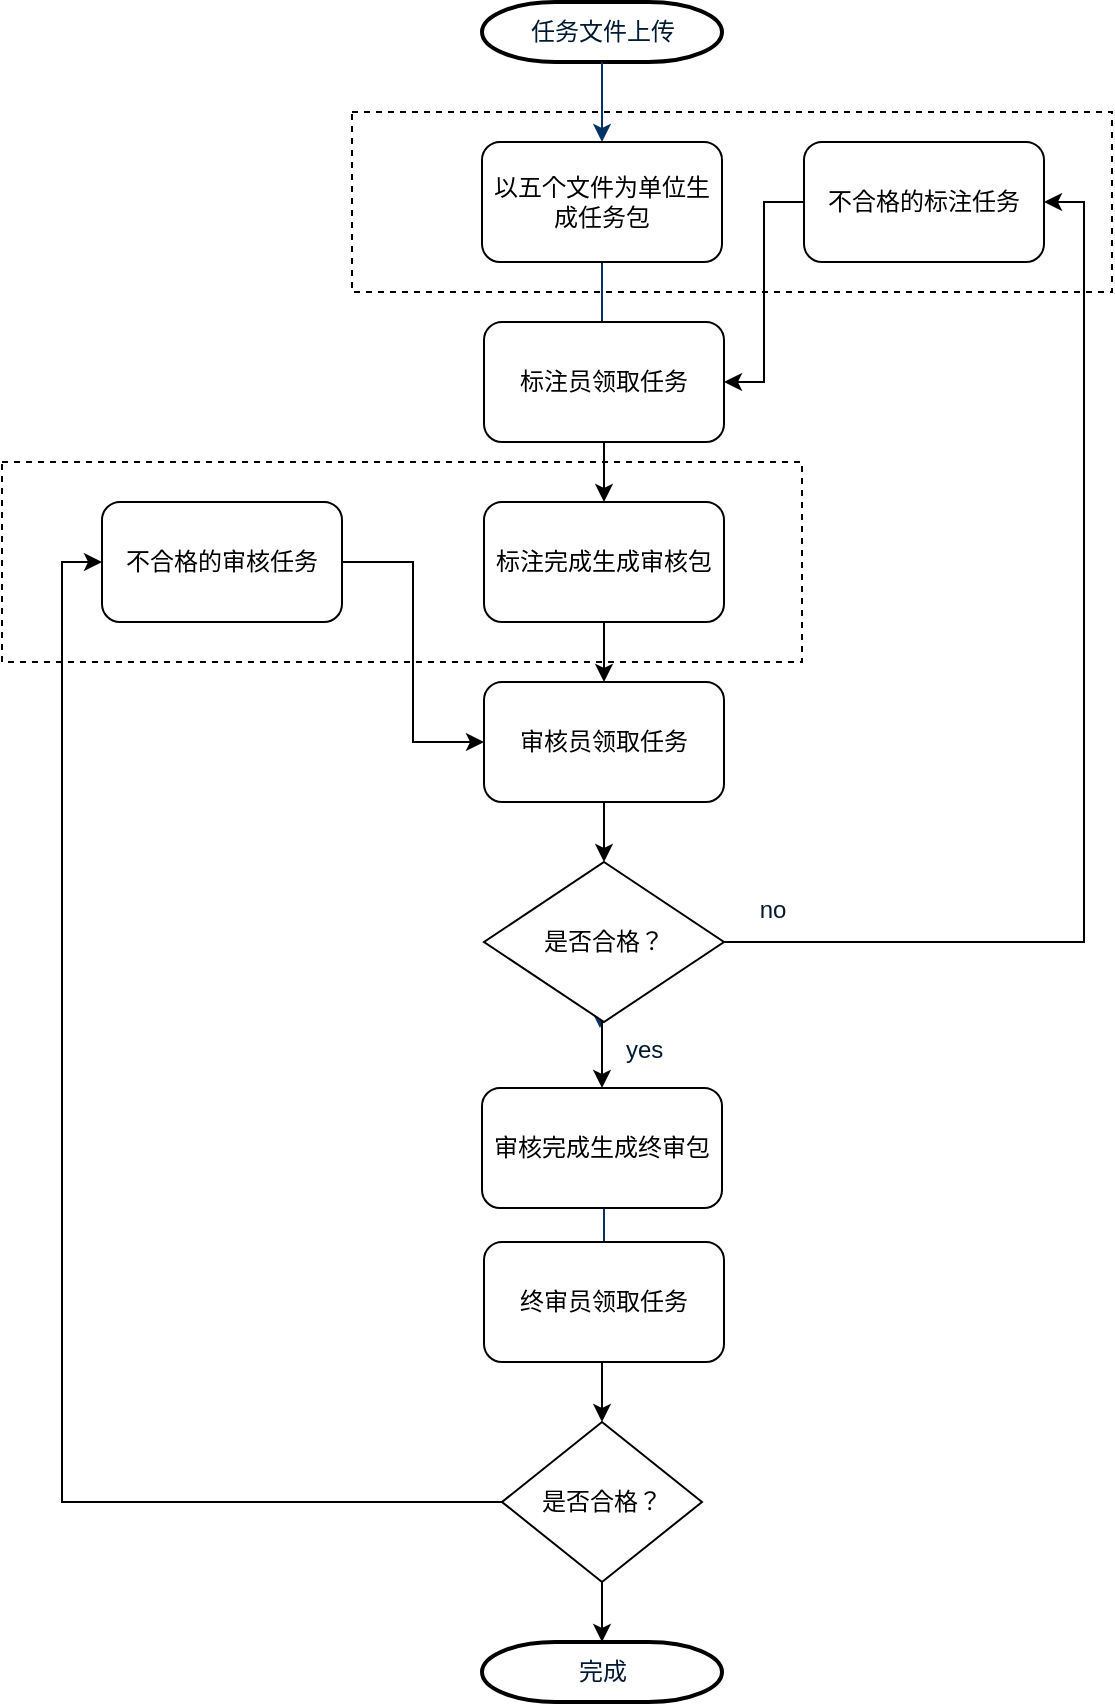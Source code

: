 <mxfile version="12.1.9" type="github" pages="1">
  <diagram id="6a731a19-8d31-9384-78a2-239565b7b9f0" name="Page-1">
    <mxGraphModel dx="786" dy="491" grid="1" gridSize="10" guides="1" tooltips="1" connect="1" arrows="1" fold="1" page="1" pageScale="1" pageWidth="1169" pageHeight="827" background="#ffffff" math="0" shadow="0">
      <root>
        <mxCell id="0"/>
        <mxCell id="1" parent="0"/>
        <mxCell id="2" value="任务文件上传" style="shape=mxgraph.flowchart.terminator;fillColor=#FFFFFF;strokeColor=#000000;strokeWidth=2;gradientColor=none;gradientDirection=north;fontColor=#001933;fontStyle=0;html=1;" parent="1" vertex="1">
          <mxGeometry x="260" y="60" width="120" height="30" as="geometry"/>
        </mxCell>
        <mxCell id="7" style="fontColor=#001933;fontStyle=1;strokeColor=#003366;strokeWidth=1;html=1;" parent="1" source="2" edge="1">
          <mxGeometry relative="1" as="geometry">
            <mxPoint x="320" y="130" as="targetPoint"/>
          </mxGeometry>
        </mxCell>
        <mxCell id="8" style="fontColor=#001933;fontStyle=1;strokeColor=#003366;strokeWidth=1;html=1;exitX=0.5;exitY=1;exitDx=0;exitDy=0;" parent="1" source="zEvsNkEJzdcjlOM2abnc-55" edge="1">
          <mxGeometry relative="1" as="geometry">
            <mxPoint x="320" y="210" as="sourcePoint"/>
            <mxPoint x="320" y="250" as="targetPoint"/>
          </mxGeometry>
        </mxCell>
        <mxCell id="11" value="yes" style="text;fontColor=#001933;fontStyle=0;html=1;strokeColor=none;gradientColor=none;fillColor=none;strokeWidth=2;" parent="1" vertex="1">
          <mxGeometry x="330" y="570" width="40" height="26" as="geometry"/>
        </mxCell>
        <mxCell id="12" value="" style="edgeStyle=elbowEdgeStyle;elbow=horizontal;fontColor=#001933;fontStyle=1;strokeColor=#003366;strokeWidth=1;html=1;" parent="1" source="zEvsNkEJzdcjlOM2abnc-59" edge="1">
          <mxGeometry x="-1" y="63" width="100" height="100" as="geometry">
            <mxPoint x="319" y="510" as="sourcePoint"/>
            <mxPoint x="319" y="573" as="targetPoint"/>
          </mxGeometry>
        </mxCell>
        <mxCell id="14" value="no" style="text;fontColor=#001933;fontStyle=0;html=1;strokeColor=none;gradientColor=none;fillColor=none;strokeWidth=2;align=center;" parent="1" vertex="1">
          <mxGeometry x="385" y="500" width="40" height="26" as="geometry"/>
        </mxCell>
        <mxCell id="21" value="" style="edgeStyle=elbowEdgeStyle;elbow=horizontal;fontColor=#001933;fontStyle=1;strokeColor=#003366;strokeWidth=1;html=1;" parent="1" edge="1">
          <mxGeometry y="-10" width="100" height="100" as="geometry">
            <mxPoint x="321" y="710" as="sourcePoint"/>
            <mxPoint x="321" y="710" as="targetPoint"/>
            <Array as="points">
              <mxPoint x="321" y="620"/>
            </Array>
          </mxGeometry>
        </mxCell>
        <mxCell id="40" value="完成" style="shape=mxgraph.flowchart.terminator;fillColor=#FFFFFF;strokeColor=#000000;strokeWidth=2;gradientColor=none;gradientDirection=north;fontColor=#001933;fontStyle=0;html=1;" parent="1" vertex="1">
          <mxGeometry x="260" y="880" width="120" height="30" as="geometry"/>
        </mxCell>
        <mxCell id="zEvsNkEJzdcjlOM2abnc-55" value="以五个文件为单位生成任务包" style="rounded=1;whiteSpace=wrap;html=1;" vertex="1" parent="1">
          <mxGeometry x="260" y="130" width="120" height="60" as="geometry"/>
        </mxCell>
        <mxCell id="zEvsNkEJzdcjlOM2abnc-58" style="edgeStyle=orthogonalEdgeStyle;rounded=0;orthogonalLoop=1;jettySize=auto;html=1;exitX=0.5;exitY=1;exitDx=0;exitDy=0;entryX=0.5;entryY=0;entryDx=0;entryDy=0;" edge="1" parent="1" source="zEvsNkEJzdcjlOM2abnc-56" target="zEvsNkEJzdcjlOM2abnc-57">
          <mxGeometry relative="1" as="geometry"/>
        </mxCell>
        <mxCell id="zEvsNkEJzdcjlOM2abnc-56" value="标注员领取任务" style="rounded=1;whiteSpace=wrap;html=1;" vertex="1" parent="1">
          <mxGeometry x="261" y="220" width="120" height="60" as="geometry"/>
        </mxCell>
        <mxCell id="zEvsNkEJzdcjlOM2abnc-68" style="edgeStyle=orthogonalEdgeStyle;rounded=0;orthogonalLoop=1;jettySize=auto;html=1;exitX=0.5;exitY=1;exitDx=0;exitDy=0;entryX=0.5;entryY=0;entryDx=0;entryDy=0;" edge="1" parent="1" source="zEvsNkEJzdcjlOM2abnc-57" target="zEvsNkEJzdcjlOM2abnc-66">
          <mxGeometry relative="1" as="geometry"/>
        </mxCell>
        <mxCell id="zEvsNkEJzdcjlOM2abnc-57" value="标注完成生成审核包" style="rounded=1;whiteSpace=wrap;html=1;" vertex="1" parent="1">
          <mxGeometry x="261" y="310" width="120" height="60" as="geometry"/>
        </mxCell>
        <mxCell id="zEvsNkEJzdcjlOM2abnc-63" style="edgeStyle=orthogonalEdgeStyle;rounded=0;orthogonalLoop=1;jettySize=auto;html=1;exitX=0;exitY=0.5;exitDx=0;exitDy=0;entryX=1;entryY=0.5;entryDx=0;entryDy=0;" edge="1" parent="1" source="zEvsNkEJzdcjlOM2abnc-61" target="zEvsNkEJzdcjlOM2abnc-56">
          <mxGeometry relative="1" as="geometry"/>
        </mxCell>
        <mxCell id="zEvsNkEJzdcjlOM2abnc-61" value="不合格的标注任务" style="rounded=1;whiteSpace=wrap;html=1;" vertex="1" parent="1">
          <mxGeometry x="421" y="130" width="120" height="60" as="geometry"/>
        </mxCell>
        <mxCell id="zEvsNkEJzdcjlOM2abnc-64" value="审核完成生成终审包" style="rounded=1;whiteSpace=wrap;html=1;" vertex="1" parent="1">
          <mxGeometry x="260" y="603" width="120" height="60" as="geometry"/>
        </mxCell>
        <mxCell id="zEvsNkEJzdcjlOM2abnc-80" style="edgeStyle=orthogonalEdgeStyle;rounded=0;orthogonalLoop=1;jettySize=auto;html=1;exitX=0.5;exitY=1;exitDx=0;exitDy=0;" edge="1" parent="1" source="zEvsNkEJzdcjlOM2abnc-65" target="40">
          <mxGeometry relative="1" as="geometry"/>
        </mxCell>
        <mxCell id="zEvsNkEJzdcjlOM2abnc-81" style="edgeStyle=orthogonalEdgeStyle;rounded=0;orthogonalLoop=1;jettySize=auto;html=1;exitX=0;exitY=0.5;exitDx=0;exitDy=0;entryX=0;entryY=0.5;entryDx=0;entryDy=0;" edge="1" parent="1" source="zEvsNkEJzdcjlOM2abnc-65" target="zEvsNkEJzdcjlOM2abnc-77">
          <mxGeometry relative="1" as="geometry"/>
        </mxCell>
        <mxCell id="zEvsNkEJzdcjlOM2abnc-65" value="是否合格？" style="rhombus;whiteSpace=wrap;html=1;" vertex="1" parent="1">
          <mxGeometry x="270" y="770" width="100" height="80" as="geometry"/>
        </mxCell>
        <mxCell id="zEvsNkEJzdcjlOM2abnc-70" style="edgeStyle=orthogonalEdgeStyle;rounded=0;orthogonalLoop=1;jettySize=auto;html=1;exitX=0.5;exitY=1;exitDx=0;exitDy=0;entryX=0.5;entryY=0;entryDx=0;entryDy=0;" edge="1" parent="1" source="zEvsNkEJzdcjlOM2abnc-66" target="zEvsNkEJzdcjlOM2abnc-59">
          <mxGeometry relative="1" as="geometry"/>
        </mxCell>
        <mxCell id="zEvsNkEJzdcjlOM2abnc-66" value="审核员领取任务" style="rounded=1;whiteSpace=wrap;html=1;" vertex="1" parent="1">
          <mxGeometry x="261" y="400" width="120" height="60" as="geometry"/>
        </mxCell>
        <mxCell id="zEvsNkEJzdcjlOM2abnc-71" style="edgeStyle=orthogonalEdgeStyle;rounded=0;orthogonalLoop=1;jettySize=auto;html=1;exitX=1;exitY=0.5;exitDx=0;exitDy=0;entryX=1;entryY=0.5;entryDx=0;entryDy=0;" edge="1" parent="1" source="zEvsNkEJzdcjlOM2abnc-59" target="zEvsNkEJzdcjlOM2abnc-61">
          <mxGeometry relative="1" as="geometry"/>
        </mxCell>
        <mxCell id="zEvsNkEJzdcjlOM2abnc-74" style="edgeStyle=orthogonalEdgeStyle;rounded=0;orthogonalLoop=1;jettySize=auto;html=1;exitX=0.5;exitY=1;exitDx=0;exitDy=0;entryX=0.5;entryY=0;entryDx=0;entryDy=0;" edge="1" parent="1" source="zEvsNkEJzdcjlOM2abnc-59" target="zEvsNkEJzdcjlOM2abnc-64">
          <mxGeometry relative="1" as="geometry"/>
        </mxCell>
        <mxCell id="zEvsNkEJzdcjlOM2abnc-59" value="是否合格？" style="rhombus;whiteSpace=wrap;html=1;" vertex="1" parent="1">
          <mxGeometry x="261" y="490" width="120" height="80" as="geometry"/>
        </mxCell>
        <mxCell id="zEvsNkEJzdcjlOM2abnc-76" style="edgeStyle=orthogonalEdgeStyle;rounded=0;orthogonalLoop=1;jettySize=auto;html=1;exitX=0.5;exitY=1;exitDx=0;exitDy=0;entryX=0.5;entryY=0;entryDx=0;entryDy=0;" edge="1" parent="1" source="zEvsNkEJzdcjlOM2abnc-75" target="zEvsNkEJzdcjlOM2abnc-65">
          <mxGeometry relative="1" as="geometry"/>
        </mxCell>
        <mxCell id="zEvsNkEJzdcjlOM2abnc-75" value="终审员领取任务" style="rounded=1;whiteSpace=wrap;html=1;" vertex="1" parent="1">
          <mxGeometry x="261" y="680" width="120" height="60" as="geometry"/>
        </mxCell>
        <mxCell id="zEvsNkEJzdcjlOM2abnc-83" style="edgeStyle=orthogonalEdgeStyle;rounded=0;orthogonalLoop=1;jettySize=auto;html=1;exitX=1;exitY=0.5;exitDx=0;exitDy=0;entryX=0;entryY=0.5;entryDx=0;entryDy=0;" edge="1" parent="1" source="zEvsNkEJzdcjlOM2abnc-77" target="zEvsNkEJzdcjlOM2abnc-66">
          <mxGeometry relative="1" as="geometry"/>
        </mxCell>
        <mxCell id="zEvsNkEJzdcjlOM2abnc-77" value="不合格的审核任务" style="rounded=1;whiteSpace=wrap;html=1;" vertex="1" parent="1">
          <mxGeometry x="70" y="310" width="120" height="60" as="geometry"/>
        </mxCell>
        <mxCell id="zEvsNkEJzdcjlOM2abnc-85" value="" style="rounded=0;whiteSpace=wrap;html=1;fillColor=none;dashed=1;" vertex="1" parent="1">
          <mxGeometry x="195" y="115" width="380" height="90" as="geometry"/>
        </mxCell>
        <mxCell id="zEvsNkEJzdcjlOM2abnc-86" value="" style="rounded=0;whiteSpace=wrap;html=1;dashed=1;fillColor=none;" vertex="1" parent="1">
          <mxGeometry x="20" y="290" width="400" height="100" as="geometry"/>
        </mxCell>
      </root>
    </mxGraphModel>
  </diagram>
</mxfile>
